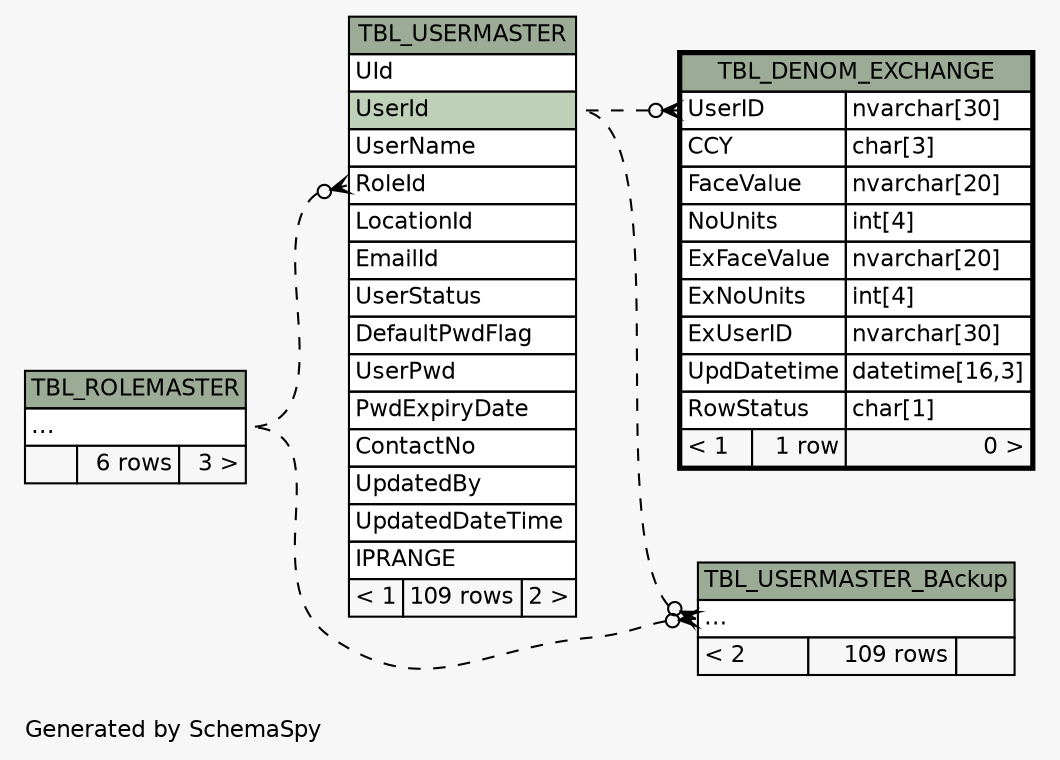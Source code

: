 // dot 2.38.0 on Windows 10 10.0
// SchemaSpy rev 590
digraph "impliedTwoDegreesRelationshipsDiagram" {
  graph [
    rankdir="RL"
    bgcolor="#f7f7f7"
    label="\nGenerated by SchemaSpy"
    labeljust="l"
    nodesep="0.18"
    ranksep="0.46"
    fontname="Helvetica"
    fontsize="11"
  ];
  node [
    fontname="Helvetica"
    fontsize="11"
    shape="plaintext"
  ];
  edge [
    arrowsize="0.8"
  ];
  "TBL_DENOM_EXCHANGE":"UserID":w -> "TBL_USERMASTER":"UserId":e [arrowhead=none dir=back arrowtail=crowodot style=dashed];
  "TBL_USERMASTER":"RoleId":w -> "TBL_ROLEMASTER":"elipses":e [arrowhead=none dir=back arrowtail=crowodot style=dashed];
  "TBL_USERMASTER_BAckup":"elipses":w -> "TBL_ROLEMASTER":"elipses":e [arrowhead=none dir=back arrowtail=crowodot style=dashed];
  "TBL_USERMASTER_BAckup":"elipses":w -> "TBL_USERMASTER":"UserId":e [arrowhead=none dir=back arrowtail=crowodot style=dashed];
  "TBL_DENOM_EXCHANGE" [
    label=<
    <TABLE BORDER="2" CELLBORDER="1" CELLSPACING="0" BGCOLOR="#ffffff">
      <TR><TD COLSPAN="3" BGCOLOR="#9bab96" ALIGN="CENTER">TBL_DENOM_EXCHANGE</TD></TR>
      <TR><TD PORT="UserID" COLSPAN="2" ALIGN="LEFT">UserID</TD><TD PORT="UserID.type" ALIGN="LEFT">nvarchar[30]</TD></TR>
      <TR><TD PORT="CCY" COLSPAN="2" ALIGN="LEFT">CCY</TD><TD PORT="CCY.type" ALIGN="LEFT">char[3]</TD></TR>
      <TR><TD PORT="FaceValue" COLSPAN="2" ALIGN="LEFT">FaceValue</TD><TD PORT="FaceValue.type" ALIGN="LEFT">nvarchar[20]</TD></TR>
      <TR><TD PORT="NoUnits" COLSPAN="2" ALIGN="LEFT">NoUnits</TD><TD PORT="NoUnits.type" ALIGN="LEFT">int[4]</TD></TR>
      <TR><TD PORT="ExFaceValue" COLSPAN="2" ALIGN="LEFT">ExFaceValue</TD><TD PORT="ExFaceValue.type" ALIGN="LEFT">nvarchar[20]</TD></TR>
      <TR><TD PORT="ExNoUnits" COLSPAN="2" ALIGN="LEFT">ExNoUnits</TD><TD PORT="ExNoUnits.type" ALIGN="LEFT">int[4]</TD></TR>
      <TR><TD PORT="ExUserID" COLSPAN="2" ALIGN="LEFT">ExUserID</TD><TD PORT="ExUserID.type" ALIGN="LEFT">nvarchar[30]</TD></TR>
      <TR><TD PORT="UpdDatetime" COLSPAN="2" ALIGN="LEFT">UpdDatetime</TD><TD PORT="UpdDatetime.type" ALIGN="LEFT">datetime[16,3]</TD></TR>
      <TR><TD PORT="RowStatus" COLSPAN="2" ALIGN="LEFT">RowStatus</TD><TD PORT="RowStatus.type" ALIGN="LEFT">char[1]</TD></TR>
      <TR><TD ALIGN="LEFT" BGCOLOR="#f7f7f7">&lt; 1</TD><TD ALIGN="RIGHT" BGCOLOR="#f7f7f7">1 row</TD><TD ALIGN="RIGHT" BGCOLOR="#f7f7f7">0 &gt;</TD></TR>
    </TABLE>>
    URL="TBL_DENOM_EXCHANGE.html"
    tooltip="TBL_DENOM_EXCHANGE"
  ];
  "TBL_ROLEMASTER" [
    label=<
    <TABLE BORDER="0" CELLBORDER="1" CELLSPACING="0" BGCOLOR="#ffffff">
      <TR><TD COLSPAN="3" BGCOLOR="#9bab96" ALIGN="CENTER">TBL_ROLEMASTER</TD></TR>
      <TR><TD PORT="elipses" COLSPAN="3" ALIGN="LEFT">...</TD></TR>
      <TR><TD ALIGN="LEFT" BGCOLOR="#f7f7f7">  </TD><TD ALIGN="RIGHT" BGCOLOR="#f7f7f7">6 rows</TD><TD ALIGN="RIGHT" BGCOLOR="#f7f7f7">3 &gt;</TD></TR>
    </TABLE>>
    URL="TBL_ROLEMASTER.html"
    tooltip="TBL_ROLEMASTER"
  ];
  "TBL_USERMASTER" [
    label=<
    <TABLE BORDER="0" CELLBORDER="1" CELLSPACING="0" BGCOLOR="#ffffff">
      <TR><TD COLSPAN="3" BGCOLOR="#9bab96" ALIGN="CENTER">TBL_USERMASTER</TD></TR>
      <TR><TD PORT="UId" COLSPAN="3" ALIGN="LEFT">UId</TD></TR>
      <TR><TD PORT="UserId" COLSPAN="3" BGCOLOR="#bed1b8" ALIGN="LEFT">UserId</TD></TR>
      <TR><TD PORT="UserName" COLSPAN="3" ALIGN="LEFT">UserName</TD></TR>
      <TR><TD PORT="RoleId" COLSPAN="3" ALIGN="LEFT">RoleId</TD></TR>
      <TR><TD PORT="LocationId" COLSPAN="3" ALIGN="LEFT">LocationId</TD></TR>
      <TR><TD PORT="EmailId" COLSPAN="3" ALIGN="LEFT">EmailId</TD></TR>
      <TR><TD PORT="UserStatus" COLSPAN="3" ALIGN="LEFT">UserStatus</TD></TR>
      <TR><TD PORT="DefaultPwdFlag" COLSPAN="3" ALIGN="LEFT">DefaultPwdFlag</TD></TR>
      <TR><TD PORT="UserPwd" COLSPAN="3" ALIGN="LEFT">UserPwd</TD></TR>
      <TR><TD PORT="PwdExpiryDate" COLSPAN="3" ALIGN="LEFT">PwdExpiryDate</TD></TR>
      <TR><TD PORT="ContactNo" COLSPAN="3" ALIGN="LEFT">ContactNo</TD></TR>
      <TR><TD PORT="UpdatedBy" COLSPAN="3" ALIGN="LEFT">UpdatedBy</TD></TR>
      <TR><TD PORT="UpdatedDateTime" COLSPAN="3" ALIGN="LEFT">UpdatedDateTime</TD></TR>
      <TR><TD PORT="IPRANGE" COLSPAN="3" ALIGN="LEFT">IPRANGE</TD></TR>
      <TR><TD ALIGN="LEFT" BGCOLOR="#f7f7f7">&lt; 1</TD><TD ALIGN="RIGHT" BGCOLOR="#f7f7f7">109 rows</TD><TD ALIGN="RIGHT" BGCOLOR="#f7f7f7">2 &gt;</TD></TR>
    </TABLE>>
    URL="TBL_USERMASTER.html"
    tooltip="TBL_USERMASTER"
  ];
  "TBL_USERMASTER_BAckup" [
    label=<
    <TABLE BORDER="0" CELLBORDER="1" CELLSPACING="0" BGCOLOR="#ffffff">
      <TR><TD COLSPAN="3" BGCOLOR="#9bab96" ALIGN="CENTER">TBL_USERMASTER_BAckup</TD></TR>
      <TR><TD PORT="elipses" COLSPAN="3" ALIGN="LEFT">...</TD></TR>
      <TR><TD ALIGN="LEFT" BGCOLOR="#f7f7f7">&lt; 2</TD><TD ALIGN="RIGHT" BGCOLOR="#f7f7f7">109 rows</TD><TD ALIGN="RIGHT" BGCOLOR="#f7f7f7">  </TD></TR>
    </TABLE>>
    URL="TBL_USERMASTER_BAckup.html"
    tooltip="TBL_USERMASTER_BAckup"
  ];
}
